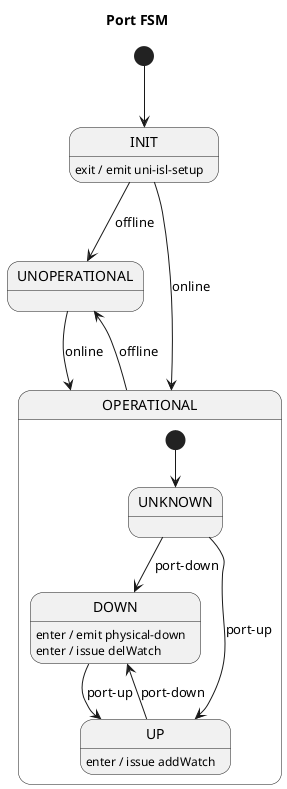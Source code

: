 Internal state:
* history data (constructor)

Input signals:
* port-up
* port-down
* online
* offline

Output signals:
* physical-down
* uni-isl-setup

@startuml
title Port FSM

[*] --> INIT

INIT --> UNOPERATIONAL : offline
INIT --> OPERATIONAL : online
INIT : exit / emit uni-isl-setup

state OPERATIONAL {
    [*] --> UNKNOWN

    UNKNOWN --> DOWN : port-down
    UNKNOWN --> UP : port-up

    DOWN --> UP : port-up
    DOWN : enter / emit physical-down
    DOWN : enter / issue delWatch

    UP --> DOWN : port-down
    UP : enter / issue addWatch
}

OPERATIONAL --> UNOPERATIONAL : offline

UNOPERATIONAL --> OPERATIONAL : online
@enduml
